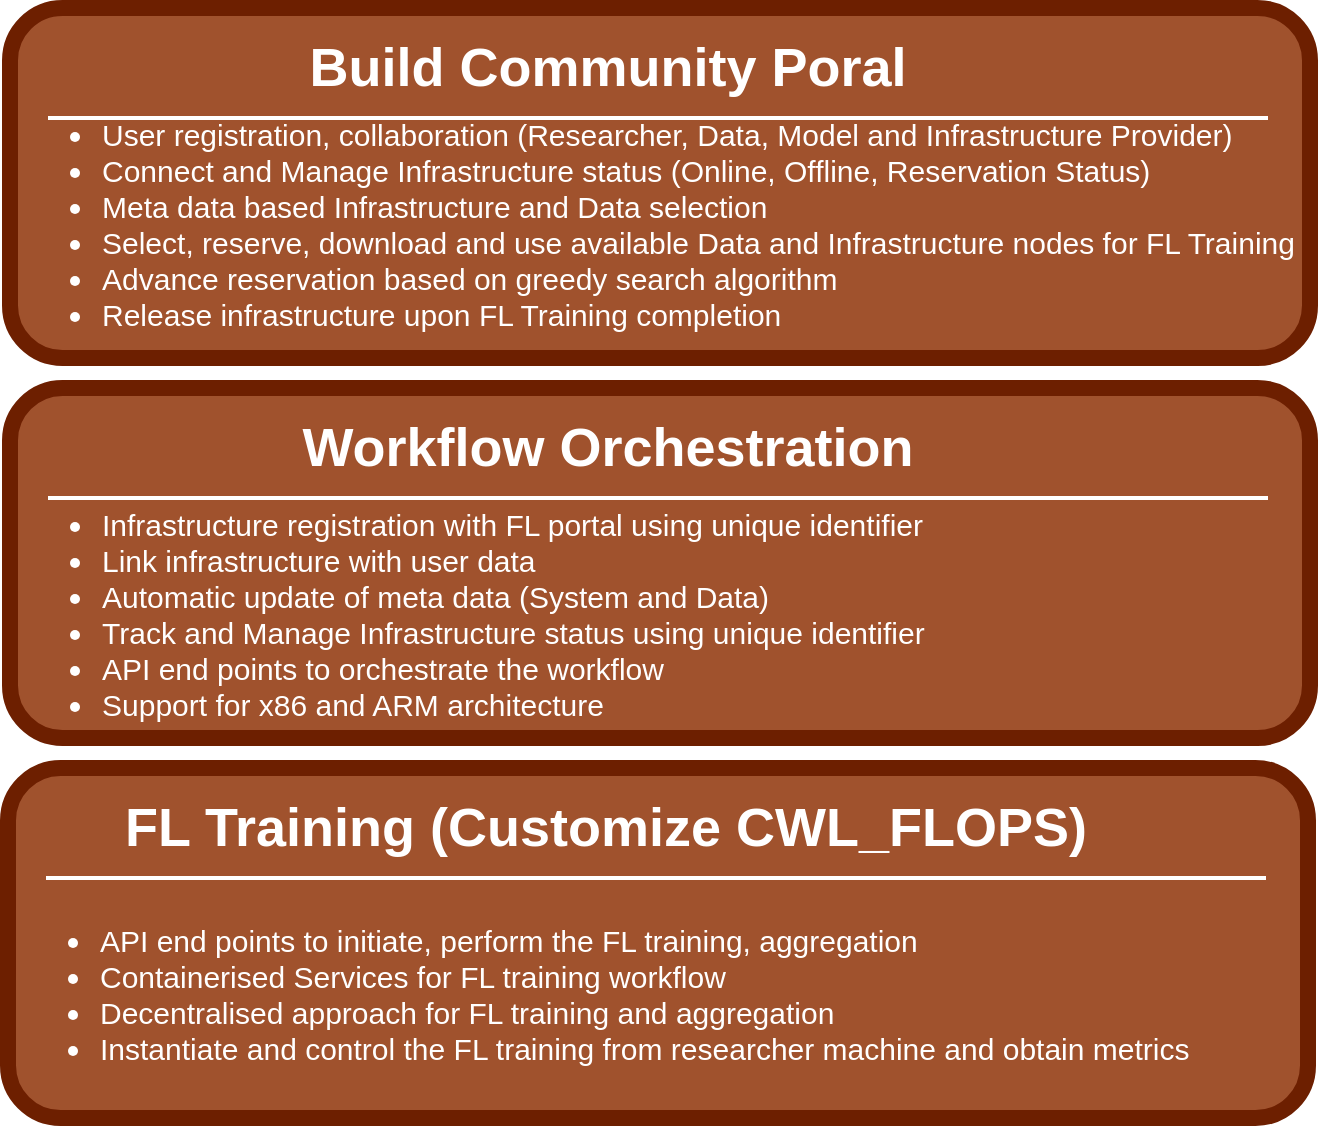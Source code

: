 <mxfile version="24.6.4" type="github">
  <diagram name="Page-1" id="12e1b939-464a-85fe-373e-61e167be1490">
    <mxGraphModel dx="889" dy="520" grid="1" gridSize="10" guides="1" tooltips="1" connect="1" arrows="1" fold="1" page="1" pageScale="1.5" pageWidth="1169" pageHeight="826" background="none" math="0" shadow="0">
      <root>
        <mxCell id="0" />
        <mxCell id="1" parent="0" />
        <mxCell id="60da8b9f42644d3a-3" value="Community Portal" style="text;html=1;strokeColor=none;fillColor=none;align=center;verticalAlign=middle;whiteSpace=wrap;rounded=0;shadow=0;fontSize=27;fontColor=#FFFFFF;fontStyle=1" parent="1" vertex="1">
          <mxGeometry x="316" y="420" width="280" height="60" as="geometry" />
        </mxCell>
        <mxCell id="60da8b9f42644d3a-6" value="" style="line;strokeWidth=2;html=1;rounded=0;shadow=0;fontSize=27;align=center;fillColor=none;strokeColor=#FFFFFF;" parent="1" vertex="1">
          <mxGeometry x="336" y="480" width="240" height="10" as="geometry" />
        </mxCell>
        <mxCell id="60da8b9f42644d3a-7" value="" style="line;strokeWidth=2;html=1;rounded=0;shadow=0;fontSize=27;align=center;fillColor=none;strokeColor=#FFFFFF;" parent="1" vertex="1">
          <mxGeometry x="336" y="705" width="240" height="10" as="geometry" />
        </mxCell>
        <mxCell id="60da8b9f42644d3a-31" value="" style="whiteSpace=wrap;html=1;rounded=1;shadow=0;strokeWidth=8;fontSize=20;align=center;fillColor=#a0522d;strokeColor=#6D1F00;fontColor=#ffffff;" parent="1" vertex="1">
          <mxGeometry x="316" y="400" width="650" height="175" as="geometry" />
        </mxCell>
        <mxCell id="60da8b9f42644d3a-32" value="Build Community Poral" style="text;html=1;strokeColor=none;fillColor=none;align=center;verticalAlign=middle;whiteSpace=wrap;rounded=0;shadow=0;fontSize=27;fontColor=#FFFFFF;fontStyle=1" parent="1" vertex="1">
          <mxGeometry x="320" y="405" width="590" height="50" as="geometry" />
        </mxCell>
        <mxCell id="60da8b9f42644d3a-33" value="&lt;ul style=&quot;font-size: 15px;&quot;&gt;&lt;li style=&quot;font-size: 15px;&quot;&gt;User registration, collaboration (Researcher, Data, Model and Infrastructure Provider)&lt;/li&gt;&lt;li style=&quot;font-size: 15px;&quot;&gt;Connect and Manage Infrastructure status (Online, Offline, Reservation Status)&lt;/li&gt;&lt;li style=&quot;font-size: 15px;&quot;&gt;Meta data based Infrastructure and Data selection&lt;/li&gt;&lt;li style=&quot;font-size: 15px;&quot;&gt;Select, reserve, download and use available Data and Infrastructure nodes for FL Training&lt;/li&gt;&lt;li style=&quot;font-size: 15px;&quot;&gt;Advance reservation based on greedy search algorithm&lt;/li&gt;&lt;li style=&quot;font-size: 15px;&quot;&gt;Release infrastructure upon FL Training completion&lt;/li&gt;&lt;/ul&gt;" style="text;html=1;strokeColor=none;fillColor=none;align=left;verticalAlign=middle;whiteSpace=wrap;rounded=0;shadow=0;fontSize=15;fontColor=#FFFFFF;" parent="1" vertex="1">
          <mxGeometry x="320" y="450" width="640" height="115" as="geometry" />
        </mxCell>
        <mxCell id="60da8b9f42644d3a-34" value="" style="line;strokeWidth=2;html=1;rounded=0;shadow=0;fontSize=27;align=center;fillColor=none;strokeColor=#FFFFFF;" parent="1" vertex="1">
          <mxGeometry x="335" y="450" width="610" height="10" as="geometry" />
        </mxCell>
        <mxCell id="IQ_UvPfAqZbzp3Erzt9s-1" value="Community Portal" style="text;html=1;strokeColor=none;fillColor=none;align=center;verticalAlign=middle;whiteSpace=wrap;rounded=0;shadow=0;fontSize=27;fontColor=#FFFFFF;fontStyle=1" parent="1" vertex="1">
          <mxGeometry x="316" y="610" width="280" height="60" as="geometry" />
        </mxCell>
        <mxCell id="IQ_UvPfAqZbzp3Erzt9s-2" value="" style="line;strokeWidth=2;html=1;rounded=0;shadow=0;fontSize=27;align=center;fillColor=none;strokeColor=#FFFFFF;" parent="1" vertex="1">
          <mxGeometry x="336" y="670" width="240" height="10" as="geometry" />
        </mxCell>
        <mxCell id="IQ_UvPfAqZbzp3Erzt9s-3" value="" style="whiteSpace=wrap;html=1;rounded=1;shadow=0;strokeWidth=8;fontSize=20;align=center;fillColor=#a0522d;strokeColor=#6D1F00;fontColor=#ffffff;" parent="1" vertex="1">
          <mxGeometry x="316" y="590" width="650" height="175" as="geometry" />
        </mxCell>
        <mxCell id="IQ_UvPfAqZbzp3Erzt9s-4" value="Workflow Orchestration" style="text;html=1;strokeColor=none;fillColor=none;align=center;verticalAlign=middle;whiteSpace=wrap;rounded=0;shadow=0;fontSize=27;fontColor=#FFFFFF;fontStyle=1" parent="1" vertex="1">
          <mxGeometry x="320" y="595" width="590" height="50" as="geometry" />
        </mxCell>
        <mxCell id="IQ_UvPfAqZbzp3Erzt9s-5" value="&lt;ul style=&quot;font-size: 15px;&quot;&gt;&lt;li style=&quot;font-size: 15px;&quot;&gt;&lt;span style=&quot;background-color: initial;&quot;&gt;Infrastructure registration with FL portal using unique identifier&lt;/span&gt;&lt;br&gt;&lt;/li&gt;&lt;li style=&quot;font-size: 15px;&quot;&gt;Link infrastructure with user data&lt;/li&gt;&lt;li style=&quot;font-size: 15px;&quot;&gt;Automatic update of meta data (System and Data)&lt;/li&gt;&lt;li style=&quot;font-size: 15px;&quot;&gt;Track and Manage Infrastructure&amp;nbsp;status using unique identifier&lt;/li&gt;&lt;li style=&quot;font-size: 15px;&quot;&gt;API end points to orchestrate the workflow&lt;/li&gt;&lt;li style=&quot;font-size: 15px;&quot;&gt;Support for x86 and ARM architecture&lt;/li&gt;&lt;/ul&gt;" style="text;html=1;strokeColor=none;fillColor=none;align=left;verticalAlign=middle;whiteSpace=wrap;rounded=0;shadow=0;fontSize=15;fontColor=#FFFFFF;" parent="1" vertex="1">
          <mxGeometry x="320" y="650" width="640" height="105" as="geometry" />
        </mxCell>
        <mxCell id="IQ_UvPfAqZbzp3Erzt9s-6" value="" style="line;strokeWidth=2;html=1;rounded=0;shadow=0;fontSize=27;align=center;fillColor=none;strokeColor=#FFFFFF;" parent="1" vertex="1">
          <mxGeometry x="335" y="640" width="610" height="10" as="geometry" />
        </mxCell>
        <mxCell id="IQ_UvPfAqZbzp3Erzt9s-7" value="" style="line;strokeWidth=2;html=1;rounded=0;shadow=0;fontSize=27;align=center;fillColor=none;strokeColor=#FFFFFF;" parent="1" vertex="1">
          <mxGeometry x="335" y="895" width="240" height="10" as="geometry" />
        </mxCell>
        <mxCell id="IQ_UvPfAqZbzp3Erzt9s-8" value="Community Portal" style="text;html=1;strokeColor=none;fillColor=none;align=center;verticalAlign=middle;whiteSpace=wrap;rounded=0;shadow=0;fontSize=27;fontColor=#FFFFFF;fontStyle=1" parent="1" vertex="1">
          <mxGeometry x="315" y="800" width="280" height="60" as="geometry" />
        </mxCell>
        <mxCell id="IQ_UvPfAqZbzp3Erzt9s-9" value="" style="line;strokeWidth=2;html=1;rounded=0;shadow=0;fontSize=27;align=center;fillColor=none;strokeColor=#FFFFFF;" parent="1" vertex="1">
          <mxGeometry x="335" y="860" width="240" height="10" as="geometry" />
        </mxCell>
        <mxCell id="IQ_UvPfAqZbzp3Erzt9s-10" value="" style="whiteSpace=wrap;html=1;rounded=1;shadow=0;strokeWidth=8;fontSize=20;align=center;fillColor=#a0522d;strokeColor=#6D1F00;fontColor=#ffffff;" parent="1" vertex="1">
          <mxGeometry x="315" y="780" width="650" height="175" as="geometry" />
        </mxCell>
        <mxCell id="IQ_UvPfAqZbzp3Erzt9s-11" value="FL Training (Customize CWL_FLOPS)" style="text;html=1;strokeColor=none;fillColor=none;align=center;verticalAlign=middle;whiteSpace=wrap;rounded=0;shadow=0;fontSize=27;fontColor=#FFFFFF;fontStyle=1" parent="1" vertex="1">
          <mxGeometry x="319" y="785" width="590" height="50" as="geometry" />
        </mxCell>
        <mxCell id="IQ_UvPfAqZbzp3Erzt9s-12" value="&lt;ul style=&quot;font-size: 15px;&quot;&gt;&lt;li&gt;API end points to initiate, perform the FL training, aggregation&lt;/li&gt;&lt;li&gt;Containerised Services for FL training workflow&lt;/li&gt;&lt;li style=&quot;font-size: 15px;&quot;&gt;Decentralised approach for FL training and aggregation&lt;/li&gt;&lt;li style=&quot;font-size: 15px;&quot;&gt;Instantiate and control the FL training from researcher machine and obtain metrics&lt;/li&gt;&lt;/ul&gt;" style="text;html=1;strokeColor=none;fillColor=none;align=left;verticalAlign=middle;whiteSpace=wrap;rounded=0;shadow=0;fontSize=15;fontColor=#FFFFFF;" parent="1" vertex="1">
          <mxGeometry x="319" y="840" width="640" height="105" as="geometry" />
        </mxCell>
        <mxCell id="IQ_UvPfAqZbzp3Erzt9s-13" value="" style="line;strokeWidth=2;html=1;rounded=0;shadow=0;fontSize=27;align=center;fillColor=none;strokeColor=#FFFFFF;" parent="1" vertex="1">
          <mxGeometry x="334" y="830" width="610" height="10" as="geometry" />
        </mxCell>
      </root>
    </mxGraphModel>
  </diagram>
</mxfile>
